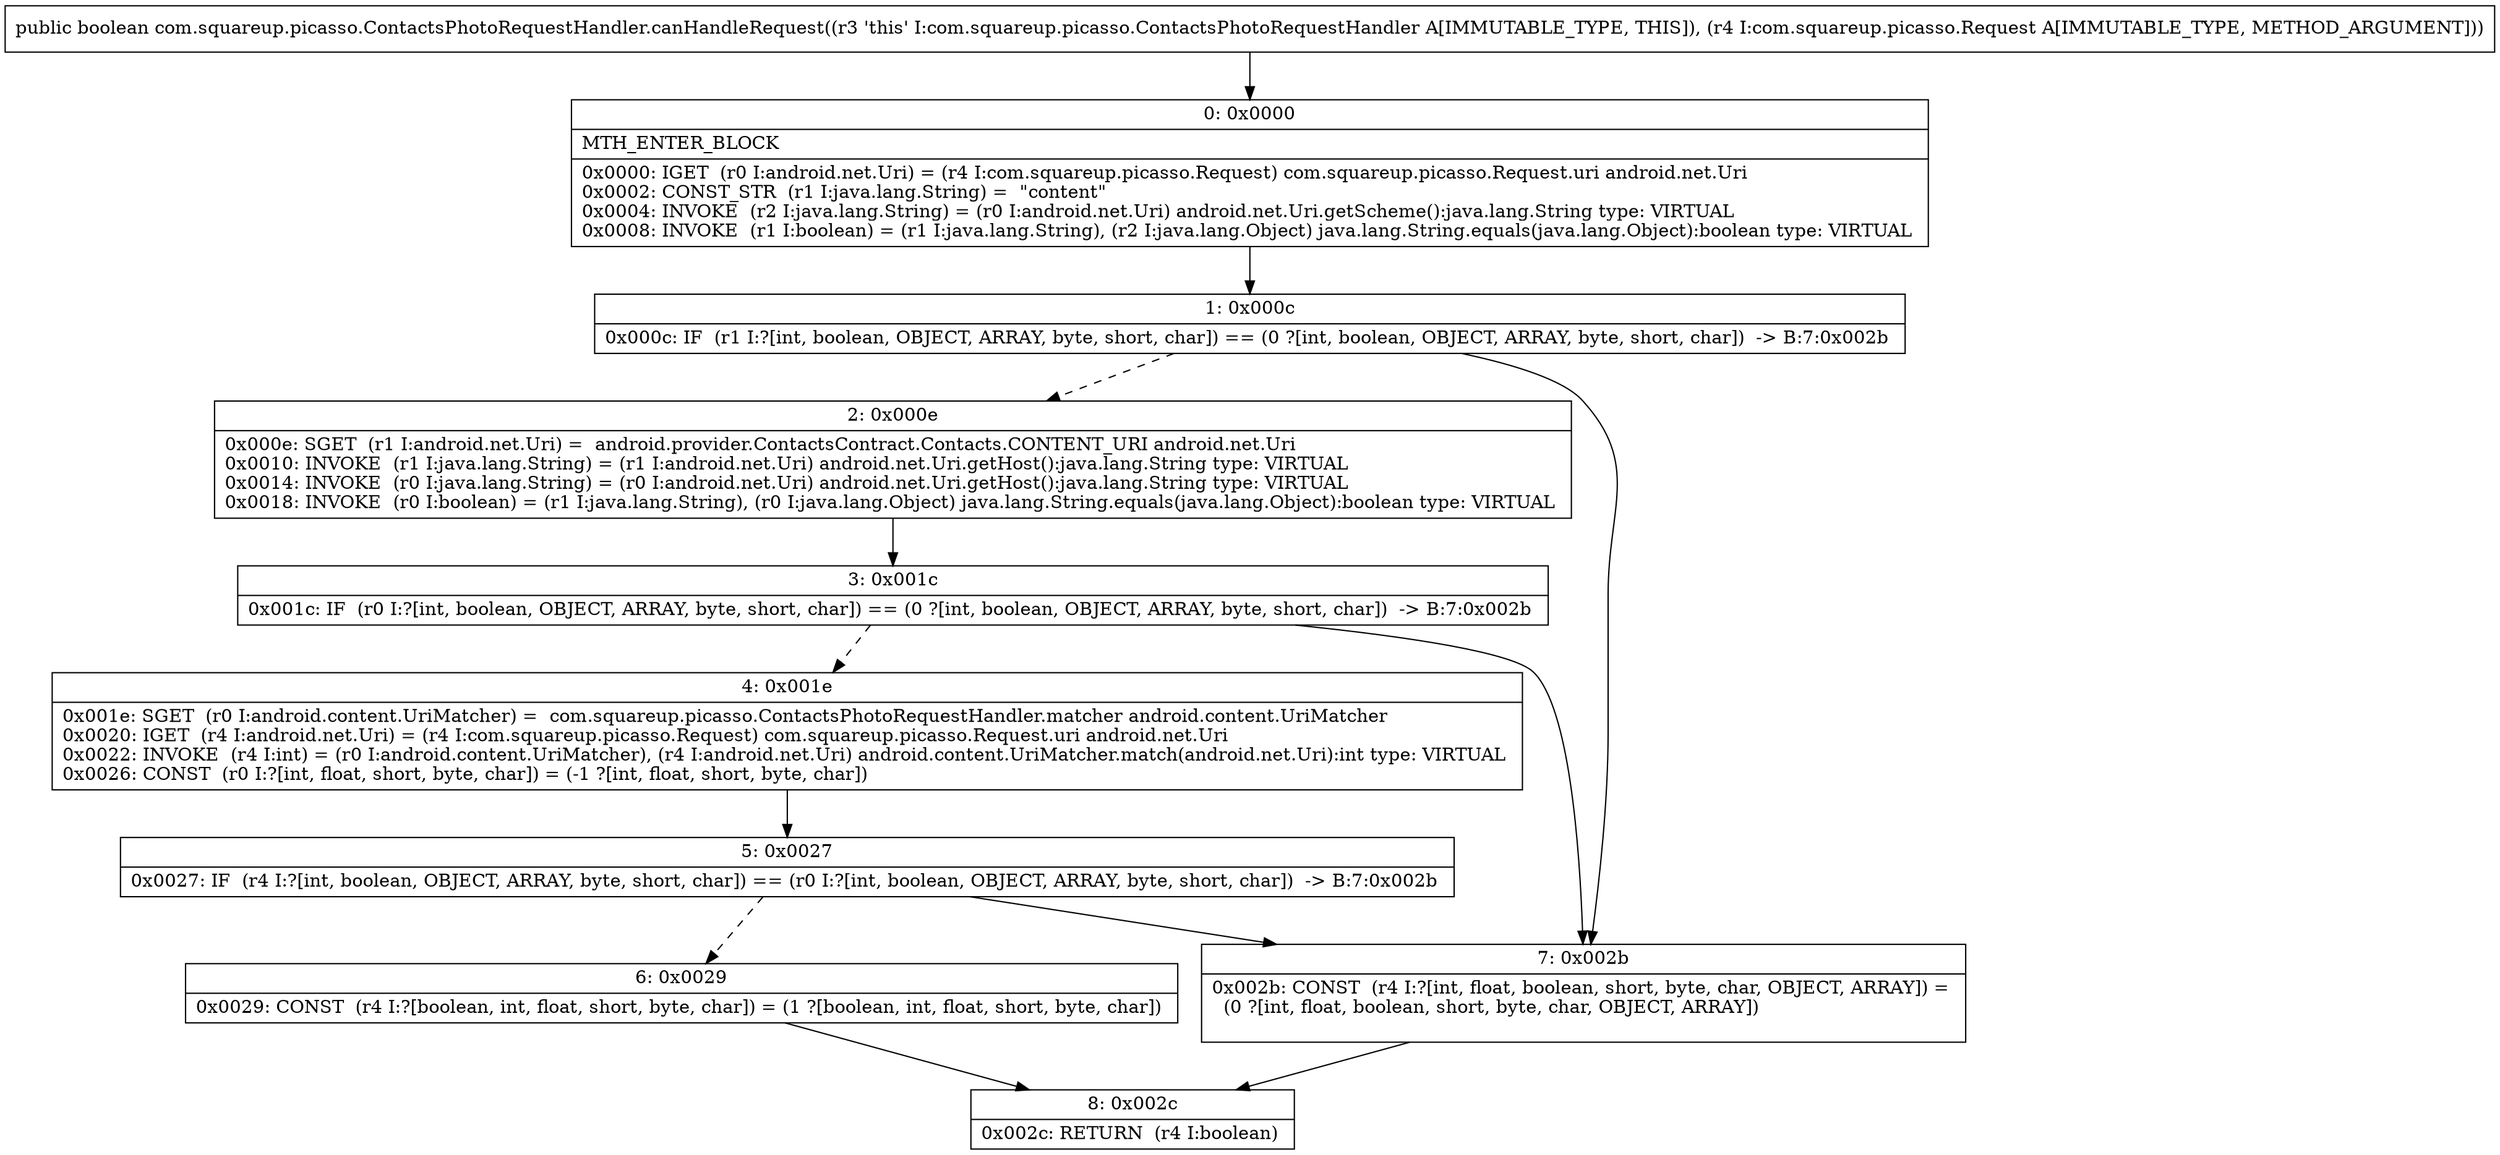 digraph "CFG forcom.squareup.picasso.ContactsPhotoRequestHandler.canHandleRequest(Lcom\/squareup\/picasso\/Request;)Z" {
Node_0 [shape=record,label="{0\:\ 0x0000|MTH_ENTER_BLOCK\l|0x0000: IGET  (r0 I:android.net.Uri) = (r4 I:com.squareup.picasso.Request) com.squareup.picasso.Request.uri android.net.Uri \l0x0002: CONST_STR  (r1 I:java.lang.String) =  \"content\" \l0x0004: INVOKE  (r2 I:java.lang.String) = (r0 I:android.net.Uri) android.net.Uri.getScheme():java.lang.String type: VIRTUAL \l0x0008: INVOKE  (r1 I:boolean) = (r1 I:java.lang.String), (r2 I:java.lang.Object) java.lang.String.equals(java.lang.Object):boolean type: VIRTUAL \l}"];
Node_1 [shape=record,label="{1\:\ 0x000c|0x000c: IF  (r1 I:?[int, boolean, OBJECT, ARRAY, byte, short, char]) == (0 ?[int, boolean, OBJECT, ARRAY, byte, short, char])  \-\> B:7:0x002b \l}"];
Node_2 [shape=record,label="{2\:\ 0x000e|0x000e: SGET  (r1 I:android.net.Uri) =  android.provider.ContactsContract.Contacts.CONTENT_URI android.net.Uri \l0x0010: INVOKE  (r1 I:java.lang.String) = (r1 I:android.net.Uri) android.net.Uri.getHost():java.lang.String type: VIRTUAL \l0x0014: INVOKE  (r0 I:java.lang.String) = (r0 I:android.net.Uri) android.net.Uri.getHost():java.lang.String type: VIRTUAL \l0x0018: INVOKE  (r0 I:boolean) = (r1 I:java.lang.String), (r0 I:java.lang.Object) java.lang.String.equals(java.lang.Object):boolean type: VIRTUAL \l}"];
Node_3 [shape=record,label="{3\:\ 0x001c|0x001c: IF  (r0 I:?[int, boolean, OBJECT, ARRAY, byte, short, char]) == (0 ?[int, boolean, OBJECT, ARRAY, byte, short, char])  \-\> B:7:0x002b \l}"];
Node_4 [shape=record,label="{4\:\ 0x001e|0x001e: SGET  (r0 I:android.content.UriMatcher) =  com.squareup.picasso.ContactsPhotoRequestHandler.matcher android.content.UriMatcher \l0x0020: IGET  (r4 I:android.net.Uri) = (r4 I:com.squareup.picasso.Request) com.squareup.picasso.Request.uri android.net.Uri \l0x0022: INVOKE  (r4 I:int) = (r0 I:android.content.UriMatcher), (r4 I:android.net.Uri) android.content.UriMatcher.match(android.net.Uri):int type: VIRTUAL \l0x0026: CONST  (r0 I:?[int, float, short, byte, char]) = (\-1 ?[int, float, short, byte, char]) \l}"];
Node_5 [shape=record,label="{5\:\ 0x0027|0x0027: IF  (r4 I:?[int, boolean, OBJECT, ARRAY, byte, short, char]) == (r0 I:?[int, boolean, OBJECT, ARRAY, byte, short, char])  \-\> B:7:0x002b \l}"];
Node_6 [shape=record,label="{6\:\ 0x0029|0x0029: CONST  (r4 I:?[boolean, int, float, short, byte, char]) = (1 ?[boolean, int, float, short, byte, char]) \l}"];
Node_7 [shape=record,label="{7\:\ 0x002b|0x002b: CONST  (r4 I:?[int, float, boolean, short, byte, char, OBJECT, ARRAY]) = \l  (0 ?[int, float, boolean, short, byte, char, OBJECT, ARRAY])\l \l}"];
Node_8 [shape=record,label="{8\:\ 0x002c|0x002c: RETURN  (r4 I:boolean) \l}"];
MethodNode[shape=record,label="{public boolean com.squareup.picasso.ContactsPhotoRequestHandler.canHandleRequest((r3 'this' I:com.squareup.picasso.ContactsPhotoRequestHandler A[IMMUTABLE_TYPE, THIS]), (r4 I:com.squareup.picasso.Request A[IMMUTABLE_TYPE, METHOD_ARGUMENT])) }"];
MethodNode -> Node_0;
Node_0 -> Node_1;
Node_1 -> Node_2[style=dashed];
Node_1 -> Node_7;
Node_2 -> Node_3;
Node_3 -> Node_4[style=dashed];
Node_3 -> Node_7;
Node_4 -> Node_5;
Node_5 -> Node_6[style=dashed];
Node_5 -> Node_7;
Node_6 -> Node_8;
Node_7 -> Node_8;
}

